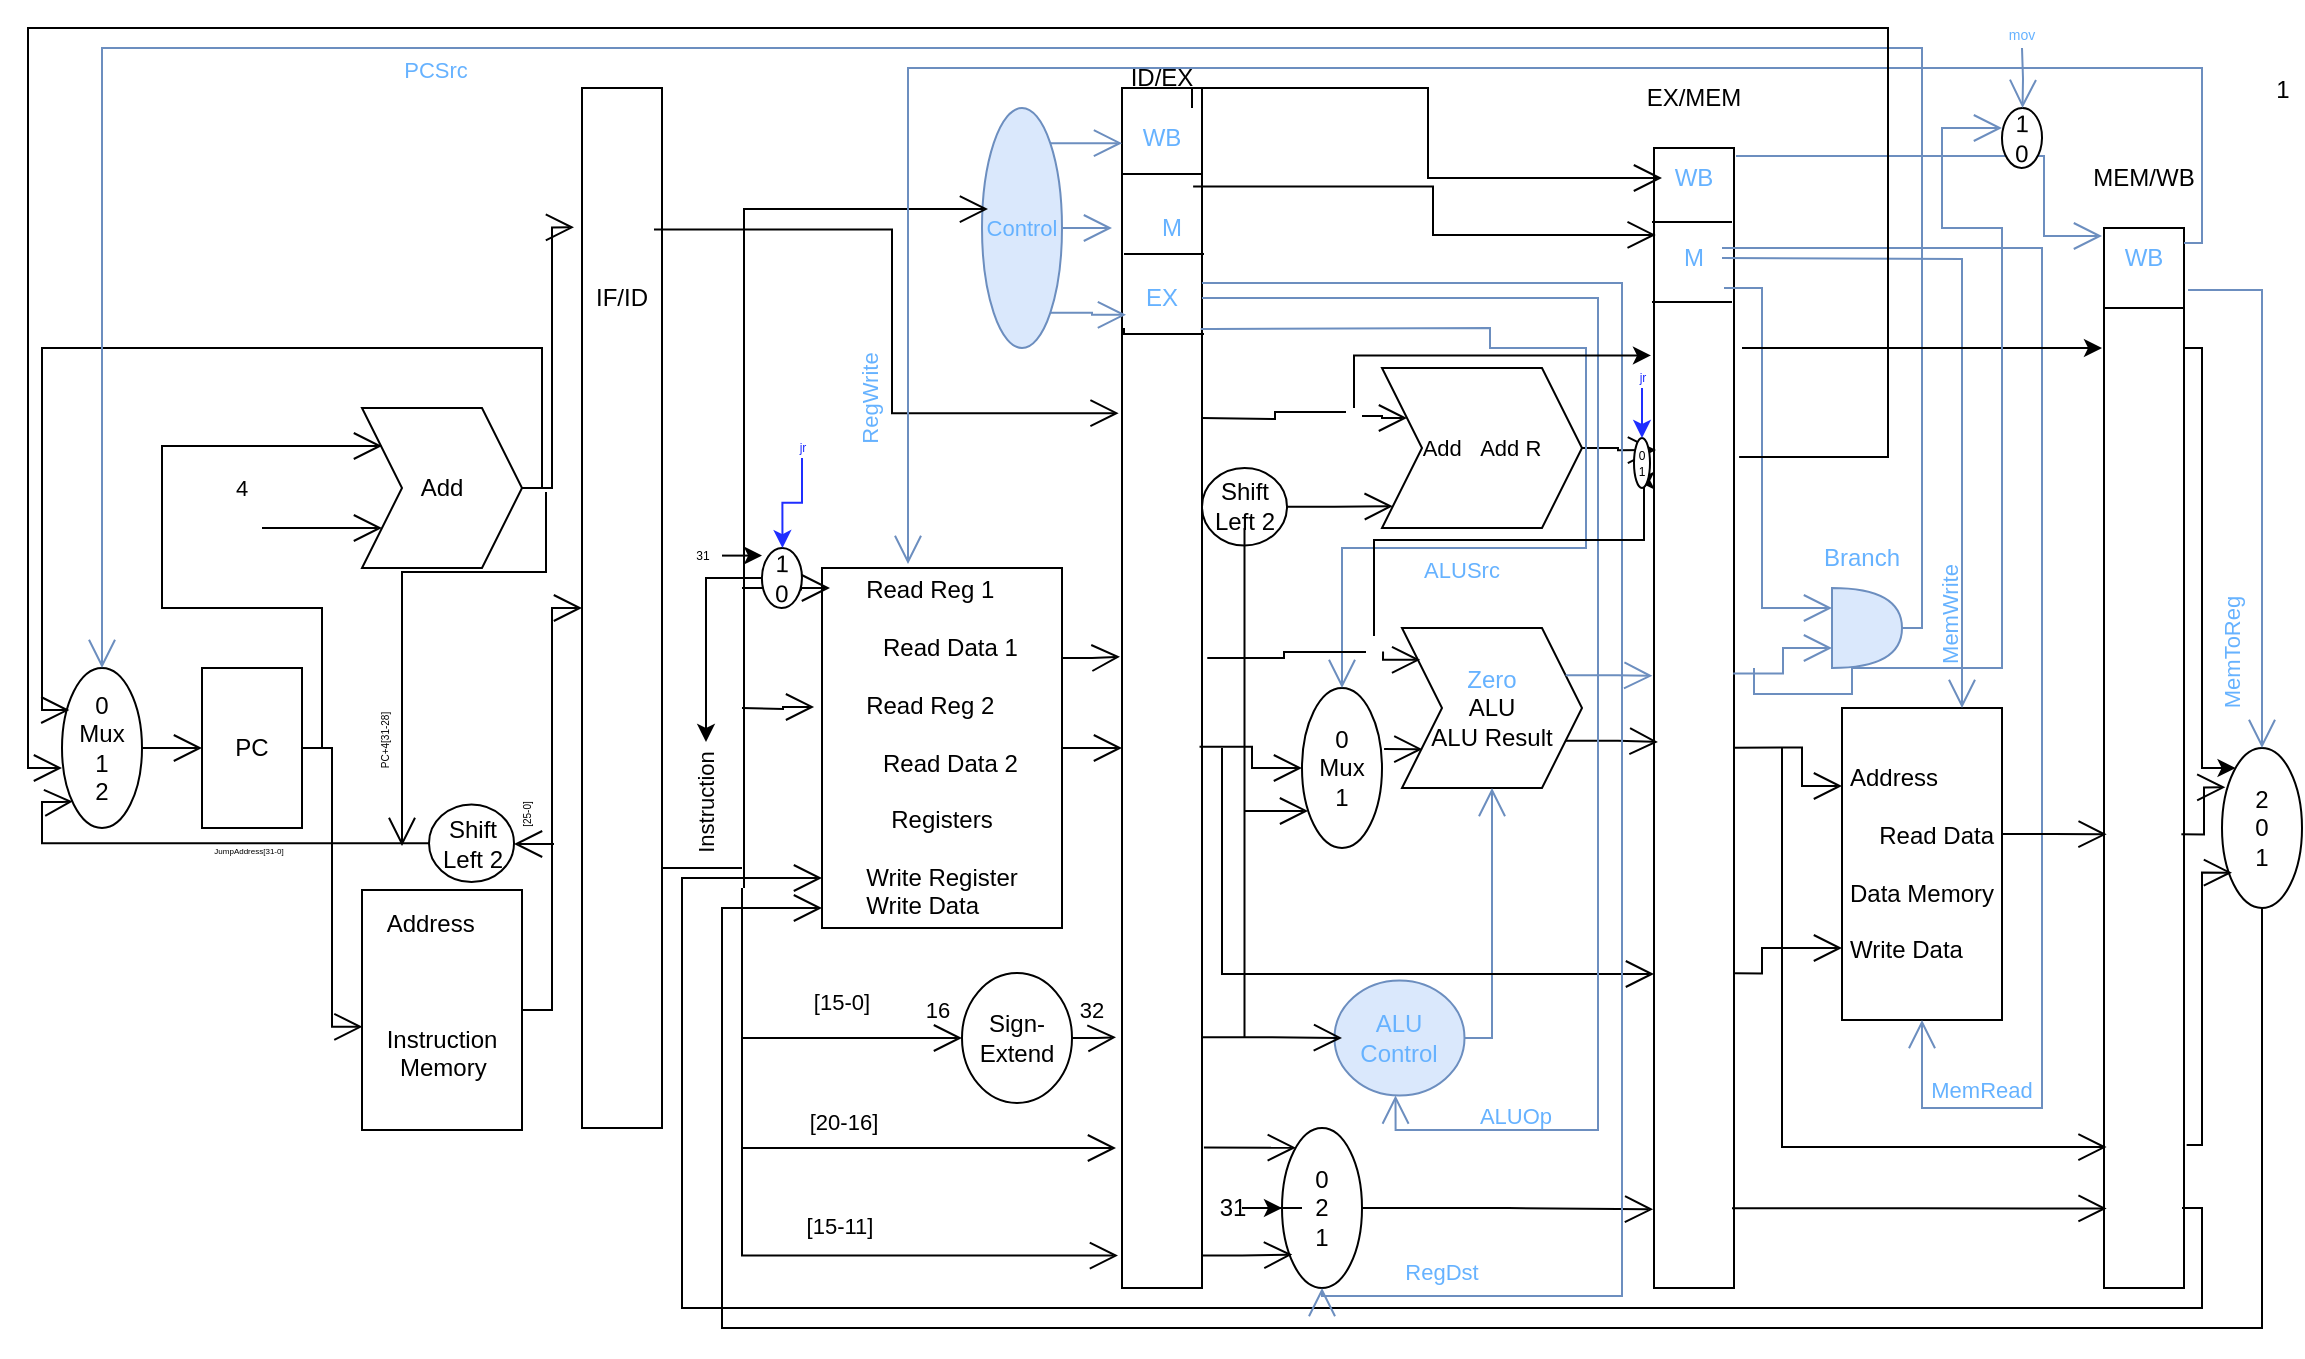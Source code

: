 <mxfile version="15.4.0" type="device"><diagram id="XAtSlS7cZ2ynF8iQsSJ3" name="Page-1"><mxGraphModel dx="341" dy="211" grid="1" gridSize="10" guides="1" tooltips="1" connect="1" arrows="1" fold="1" page="1" pageScale="1" pageWidth="1169" pageHeight="827" math="0" shadow="0"><root><mxCell id="0"/><mxCell id="1" parent="0"/><mxCell id="9OMyCrzkdS5SxaaaDgei-3" value="0&lt;br&gt;Mux&lt;br&gt;1&lt;br&gt;2" style="ellipse;whiteSpace=wrap;html=1;" parent="1" vertex="1"><mxGeometry x="30" y="360" width="40" height="80" as="geometry"/></mxCell><mxCell id="9OMyCrzkdS5SxaaaDgei-5" value="PC" style="rounded=0;whiteSpace=wrap;html=1;" parent="1" vertex="1"><mxGeometry x="100" y="360" width="50" height="80" as="geometry"/></mxCell><mxCell id="9OMyCrzkdS5SxaaaDgei-6" value="Add" style="shape=step;perimeter=stepPerimeter;whiteSpace=wrap;html=1;fixedSize=1;" parent="1" vertex="1"><mxGeometry x="180" y="230" width="80" height="80" as="geometry"/></mxCell><mxCell id="9OMyCrzkdS5SxaaaDgei-7" value="&lt;div style=&quot;text-align: left&quot;&gt;&lt;span&gt;Address&lt;/span&gt;&lt;/div&gt;&lt;div style=&quot;text-align: left&quot;&gt;&lt;span&gt;&lt;br&gt;&lt;/span&gt;&lt;/div&gt;&lt;div style=&quot;text-align: left&quot;&gt;&lt;span&gt;&lt;br&gt;&lt;/span&gt;&lt;/div&gt;&lt;div style=&quot;text-align: left&quot;&gt;&lt;span&gt;&lt;br&gt;&lt;/span&gt;&lt;/div&gt;&lt;div style=&quot;text-align: left&quot;&gt;&lt;span&gt;Instruction&lt;/span&gt;&lt;/div&gt;&lt;div style=&quot;text-align: left&quot;&gt;&lt;span&gt;&amp;nbsp; Memory&lt;/span&gt;&lt;/div&gt;&lt;br&gt;" style="rounded=0;whiteSpace=wrap;html=1;" parent="1" vertex="1"><mxGeometry x="180" y="471" width="80" height="120" as="geometry"/></mxCell><mxCell id="9OMyCrzkdS5SxaaaDgei-8" value="" style="rounded=0;whiteSpace=wrap;html=1;" parent="1" vertex="1"><mxGeometry x="290" y="70" width="40" height="520" as="geometry"/></mxCell><mxCell id="9OMyCrzkdS5SxaaaDgei-9" value="" style="rounded=0;whiteSpace=wrap;html=1;" parent="1" vertex="1"><mxGeometry x="560" y="70" width="40" height="600" as="geometry"/></mxCell><mxCell id="9OMyCrzkdS5SxaaaDgei-10" value="" style="rounded=0;whiteSpace=wrap;html=1;" parent="1" vertex="1"><mxGeometry x="826" y="100" width="40" height="570" as="geometry"/></mxCell><mxCell id="9OMyCrzkdS5SxaaaDgei-11" value="" style="rounded=0;whiteSpace=wrap;html=1;" parent="1" vertex="1"><mxGeometry x="1051" y="140" width="40" height="530" as="geometry"/></mxCell><mxCell id="9OMyCrzkdS5SxaaaDgei-12" value="2&lt;br&gt;0&lt;br&gt;1" style="ellipse;whiteSpace=wrap;html=1;" parent="1" vertex="1"><mxGeometry x="1110" y="400" width="40" height="80" as="geometry"/></mxCell><mxCell id="9OMyCrzkdS5SxaaaDgei-16" value="" style="endArrow=none;html=1;rounded=0;edgeStyle=orthogonalEdgeStyle;" parent="1" edge="1"><mxGeometry relative="1" as="geometry"><mxPoint x="560" y="113" as="sourcePoint"/><mxPoint x="600" y="113" as="targetPoint"/><Array as="points"><mxPoint x="560" y="113"/><mxPoint x="600" y="113"/></Array></mxGeometry></mxCell><mxCell id="9OMyCrzkdS5SxaaaDgei-17" value="" style="endArrow=none;html=1;rounded=0;edgeStyle=orthogonalEdgeStyle;" parent="1" edge="1"><mxGeometry relative="1" as="geometry"><mxPoint x="561" y="153" as="sourcePoint"/><mxPoint x="601" y="153" as="targetPoint"/><Array as="points"><mxPoint x="561" y="153"/><mxPoint x="601" y="153"/></Array></mxGeometry></mxCell><mxCell id="9OMyCrzkdS5SxaaaDgei-18" value="" style="endArrow=none;html=1;rounded=0;edgeStyle=orthogonalEdgeStyle;startArrow=none;" parent="1" source="9OMyCrzkdS5SxaaaDgei-49" edge="1"><mxGeometry relative="1" as="geometry"><mxPoint x="561" y="193" as="sourcePoint"/><mxPoint x="601" y="193" as="targetPoint"/><Array as="points"><mxPoint x="561" y="193"/><mxPoint x="601" y="193"/></Array></mxGeometry></mxCell><mxCell id="9OMyCrzkdS5SxaaaDgei-19" value="" style="endArrow=none;html=1;rounded=0;edgeStyle=orthogonalEdgeStyle;" parent="1" edge="1"><mxGeometry relative="1" as="geometry"><mxPoint x="825" y="137" as="sourcePoint"/><mxPoint x="865" y="137" as="targetPoint"/><Array as="points"><mxPoint x="825" y="137"/><mxPoint x="865" y="137"/></Array></mxGeometry></mxCell><mxCell id="9OMyCrzkdS5SxaaaDgei-20" value="" style="endArrow=none;html=1;rounded=0;edgeStyle=orthogonalEdgeStyle;" parent="1" edge="1"><mxGeometry relative="1" as="geometry"><mxPoint x="825" y="177.0" as="sourcePoint"/><mxPoint x="865" y="177.0" as="targetPoint"/><Array as="points"><mxPoint x="825" y="177"/><mxPoint x="865" y="177"/></Array></mxGeometry></mxCell><mxCell id="9OMyCrzkdS5SxaaaDgei-21" value="" style="endArrow=none;html=1;rounded=0;edgeStyle=orthogonalEdgeStyle;" parent="1" edge="1"><mxGeometry relative="1" as="geometry"><mxPoint x="1051" y="180" as="sourcePoint"/><mxPoint x="1091" y="180" as="targetPoint"/><Array as="points"><mxPoint x="1051" y="180"/><mxPoint x="1091" y="180"/></Array></mxGeometry></mxCell><mxCell id="9OMyCrzkdS5SxaaaDgei-23" value="&lt;font style=&quot;font-size: 11px&quot;&gt;Control&lt;/font&gt;" style="ellipse;whiteSpace=wrap;html=1;direction=south;fillColor=#dae8fc;strokeColor=#6c8ebf;fontColor=#66B2FF;" parent="1" vertex="1"><mxGeometry x="490" y="80" width="40" height="120" as="geometry"/></mxCell><mxCell id="9OMyCrzkdS5SxaaaDgei-24" value="Sign-&lt;br&gt;Extend" style="ellipse;whiteSpace=wrap;html=1;rotation=0;direction=south;" parent="1" vertex="1"><mxGeometry x="480" y="512.5" width="55" height="65" as="geometry"/></mxCell><mxCell id="9OMyCrzkdS5SxaaaDgei-25" value="&lt;div style=&quot;text-align: left&quot;&gt;&lt;span&gt;Read Reg 1&lt;/span&gt;&lt;/div&gt;&lt;br&gt;&lt;div style=&quot;text-align: right&quot;&gt;&lt;span&gt;Read Data 1&lt;/span&gt;&lt;/div&gt;&lt;br&gt;&lt;div style=&quot;text-align: left&quot;&gt;&lt;span&gt;Read Reg 2&lt;/span&gt;&lt;/div&gt;&lt;br&gt;&lt;div style=&quot;text-align: right&quot;&gt;&lt;span&gt;Read Data 2&lt;/span&gt;&lt;/div&gt;&lt;br&gt;Registers&lt;br&gt;&lt;br&gt;&lt;div style=&quot;text-align: left&quot;&gt;&lt;span&gt;Write Register&lt;/span&gt;&lt;/div&gt;&lt;div style=&quot;text-align: left&quot;&gt;&lt;span&gt;Write Data&lt;/span&gt;&lt;/div&gt;" style="rounded=0;whiteSpace=wrap;html=1;" parent="1" vertex="1"><mxGeometry x="410" y="310" width="120" height="180" as="geometry"/></mxCell><mxCell id="9OMyCrzkdS5SxaaaDgei-26" value="ALU&lt;br&gt;Control" style="ellipse;whiteSpace=wrap;html=1;rotation=0;fillColor=#dae8fc;strokeColor=#6c8ebf;fontColor=#66B2FF;" parent="1" vertex="1"><mxGeometry x="666.25" y="516.25" width="65" height="57.5" as="geometry"/></mxCell><mxCell id="9OMyCrzkdS5SxaaaDgei-28" value="0&lt;br&gt;2&lt;br&gt;1" style="ellipse;whiteSpace=wrap;html=1;" parent="1" vertex="1"><mxGeometry x="640" y="590" width="40" height="80" as="geometry"/></mxCell><mxCell id="9OMyCrzkdS5SxaaaDgei-30" value="0&lt;br&gt;Mux&lt;br&gt;1" style="ellipse;whiteSpace=wrap;html=1;" parent="1" vertex="1"><mxGeometry x="650" y="370" width="40" height="80" as="geometry"/></mxCell><mxCell id="9OMyCrzkdS5SxaaaDgei-31" value="&lt;font color=&quot;#66b2ff&quot;&gt;Zero&lt;/font&gt;&lt;br&gt;ALU&lt;br&gt;ALU Result" style="shape=step;perimeter=stepPerimeter;whiteSpace=wrap;html=1;fixedSize=1;" parent="1" vertex="1"><mxGeometry x="700" y="340" width="90" height="80" as="geometry"/></mxCell><mxCell id="9OMyCrzkdS5SxaaaDgei-32" value="Shift&lt;br&gt;Left 2" style="ellipse;whiteSpace=wrap;html=1;rotation=0;" parent="1" vertex="1"><mxGeometry x="600" y="260" width="42.5" height="38.75" as="geometry"/></mxCell><mxCell id="9OMyCrzkdS5SxaaaDgei-34" value="&lt;font style=&quot;font-size: 11px&quot;&gt;Add&amp;nbsp; &amp;nbsp;Add R&lt;/font&gt;" style="shape=step;perimeter=stepPerimeter;whiteSpace=wrap;html=1;fixedSize=1;" parent="1" vertex="1"><mxGeometry x="690" y="210" width="100" height="80" as="geometry"/></mxCell><mxCell id="9OMyCrzkdS5SxaaaDgei-36" value="&lt;div style=&quot;text-align: left&quot;&gt;&lt;span&gt;Address&lt;/span&gt;&lt;/div&gt;&lt;br&gt;&lt;div style=&quot;text-align: right&quot;&gt;&lt;span&gt;Read Data&lt;/span&gt;&lt;/div&gt;&lt;br&gt;Data Memory&lt;br&gt;&lt;br&gt;&lt;div style=&quot;text-align: left&quot;&gt;&lt;span&gt;Write Data&lt;/span&gt;&lt;/div&gt;" style="rounded=0;whiteSpace=wrap;html=1;" parent="1" vertex="1"><mxGeometry x="920" y="380" width="80" height="156" as="geometry"/></mxCell><mxCell id="9OMyCrzkdS5SxaaaDgei-37" value="" style="shape=or;whiteSpace=wrap;html=1;fillColor=#dae8fc;strokeColor=#6c8ebf;" parent="1" vertex="1"><mxGeometry x="915" y="320" width="35" height="40" as="geometry"/></mxCell><mxCell id="9OMyCrzkdS5SxaaaDgei-38" value="IF/ID&lt;span style=&quot;color: rgba(0 , 0 , 0 , 0) ; font-family: monospace ; font-size: 0px&quot;&gt;%3CmxGraphModel%3E%3Croot%3E%3CmxCell%20id%3D%220%22%2F%3E%3CmxCell%20id%3D%221%22%20parent%3D%220%22%2F%3E%3CmxCell%20id%3D%222%22%20value%3D%22%22%20style%3D%22shape%3Dstep%3Bperimeter%3DstepPerimeter%3BwhiteSpace%3Dwrap%3Bhtml%3D1%3BfixedSize%3D1%3B%22%20vertex%3D%221%22%20parent%3D%221%22%3E%3CmxGeometry%20x%3D%22700%22%20y%3D%22374%22%20width%3D%2280%22%20height%3D%2280%22%20as%3D%22geometry%22%2F%3E%3C%2FmxCell%3E%3C%2Froot%3E%3C%2FmxGraphModel%3E&lt;/span&gt;" style="text;html=1;strokeColor=none;fillColor=none;align=center;verticalAlign=middle;whiteSpace=wrap;rounded=0;" parent="1" vertex="1"><mxGeometry x="280" y="160" width="60" height="30" as="geometry"/></mxCell><mxCell id="9OMyCrzkdS5SxaaaDgei-39" value="ID/EX&lt;span style=&quot;color: rgba(0 , 0 , 0 , 0) ; font-family: monospace ; font-size: 0px&quot;&gt;%3CmxGraphModel%3E%3Croot%3E%3CmxCell%20id%3D%220%22%2F%3E%3CmxCell%20id%3D%221%22%20parent%3D%220%22%2F%3E%3CmxCell%20id%3D%222%22%20value%3D%22IF%2FID%26lt%3Bspan%20style%3D%26quot%3Bcolor%3A%20rgba(0%20%2C%200%20%2C%200%20%2C%200)%20%3B%20font-family%3A%20monospace%20%3B%20font-size%3A%200px%26quot%3B%26gt%3B%253CmxGraphModel%253E%253Croot%253E%253CmxCell%2520id%253D%25220%2522%252F%253E%253CmxCell%2520id%253D%25221%2522%2520parent%253D%25220%2522%252F%253E%253CmxCell%2520id%253D%25222%2522%2520value%253D%2522%2522%2520style%253D%2522shape%253Dstep%253Bperimeter%253DstepPerimeter%253BwhiteSpace%253Dwrap%253Bhtml%253D1%253BfixedSize%253D1%253B%2522%2520vertex%253D%25221%2522%2520parent%253D%25221%2522%253E%253CmxGeometry%2520x%253D%2522700%2522%2520y%253D%2522374%2522%2520width%253D%252280%2522%2520height%253D%252280%2522%2520as%253D%2522geometry%2522%252F%253E%253C%252FmxCell%253E%253C%252Froot%253E%253C%252FmxGraphModel%253E%26lt%3B%2Fspan%26gt%3B%22%20style%3D%22text%3Bhtml%3D1%3BstrokeColor%3Dnone%3BfillColor%3Dnone%3Balign%3Dcenter%3BverticalAlign%3Dmiddle%3BwhiteSpace%3Dwrap%3Brounded%3D0%3B%22%20vertex%3D%221%22%20parent%3D%221%22%3E%3CmxGeometry%20x%3D%22280%22%20y%3D%22160%22%20width%3D%2260%22%20height%3D%2230%22%20as%3D%22geometry%22%2F%3E%3C%2FmxCell%3E%3C%2Froot%3E%3C%2FmxGraphModel%3E&lt;/span&gt;" style="text;html=1;strokeColor=none;fillColor=none;align=center;verticalAlign=middle;whiteSpace=wrap;rounded=0;" parent="1" vertex="1"><mxGeometry x="550" y="50" width="60" height="30" as="geometry"/></mxCell><mxCell id="9OMyCrzkdS5SxaaaDgei-40" value="EX/MEM" style="text;html=1;strokeColor=none;fillColor=none;align=center;verticalAlign=middle;whiteSpace=wrap;rounded=0;" parent="1" vertex="1"><mxGeometry x="816" y="60" width="60" height="30" as="geometry"/></mxCell><mxCell id="9OMyCrzkdS5SxaaaDgei-41" value="MEM/WB" style="text;html=1;strokeColor=none;fillColor=none;align=center;verticalAlign=middle;whiteSpace=wrap;rounded=0;" parent="1" vertex="1"><mxGeometry x="1041" y="100" width="60" height="30" as="geometry"/></mxCell><mxCell id="9OMyCrzkdS5SxaaaDgei-42" value="Branch" style="text;html=1;strokeColor=none;fillColor=none;align=center;verticalAlign=middle;whiteSpace=wrap;rounded=0;fontColor=#66B2FF;" parent="1" vertex="1"><mxGeometry x="900" y="290" width="60" height="30" as="geometry"/></mxCell><mxCell id="9OMyCrzkdS5SxaaaDgei-43" value="WB" style="text;html=1;strokeColor=none;fillColor=none;align=center;verticalAlign=middle;whiteSpace=wrap;rounded=0;fontColor=#66B2FF;" parent="1" vertex="1"><mxGeometry x="550" y="80" width="60" height="30" as="geometry"/></mxCell><mxCell id="9OMyCrzkdS5SxaaaDgei-44" value="WB" style="text;html=1;strokeColor=none;fillColor=none;align=center;verticalAlign=middle;whiteSpace=wrap;rounded=0;fontColor=#66B2FF;" parent="1" vertex="1"><mxGeometry x="816" y="100" width="60" height="30" as="geometry"/></mxCell><mxCell id="9OMyCrzkdS5SxaaaDgei-45" value="WB" style="text;html=1;strokeColor=none;fillColor=none;align=center;verticalAlign=middle;whiteSpace=wrap;rounded=0;fontColor=#66B2FF;" parent="1" vertex="1"><mxGeometry x="1041" y="140" width="60" height="30" as="geometry"/></mxCell><mxCell id="9OMyCrzkdS5SxaaaDgei-46" value="M" style="text;html=1;strokeColor=none;fillColor=none;align=center;verticalAlign=middle;whiteSpace=wrap;rounded=0;fontColor=#66B2FF;" parent="1" vertex="1"><mxGeometry x="555" y="125" width="60" height="30" as="geometry"/></mxCell><mxCell id="9OMyCrzkdS5SxaaaDgei-47" value="M" style="text;html=1;strokeColor=none;fillColor=none;align=center;verticalAlign=middle;whiteSpace=wrap;rounded=0;fontColor=#66B2FF;" parent="1" vertex="1"><mxGeometry x="816" y="140" width="60" height="30" as="geometry"/></mxCell><mxCell id="9OMyCrzkdS5SxaaaDgei-49" value="EX" style="text;html=1;strokeColor=none;fillColor=none;align=center;verticalAlign=middle;whiteSpace=wrap;rounded=0;fontColor=#66B2FF;" parent="1" vertex="1"><mxGeometry x="550" y="160" width="60" height="30" as="geometry"/></mxCell><mxCell id="9OMyCrzkdS5SxaaaDgei-54" value="" style="endArrow=open;endFill=1;endSize=12;html=1;rounded=0;fontSize=11;edgeStyle=orthogonalEdgeStyle;" parent="1" edge="1"><mxGeometry width="160" relative="1" as="geometry"><mxPoint x="130" y="290" as="sourcePoint"/><mxPoint x="190" y="290" as="targetPoint"/></mxGeometry></mxCell><mxCell id="9OMyCrzkdS5SxaaaDgei-55" value="" style="endArrow=open;endFill=1;endSize=12;html=1;rounded=0;fontSize=11;edgeStyle=orthogonalEdgeStyle;entryX=0;entryY=0.5;entryDx=0;entryDy=0;exitX=1;exitY=0.5;exitDx=0;exitDy=0;" parent="1" source="9OMyCrzkdS5SxaaaDgei-3" target="9OMyCrzkdS5SxaaaDgei-5" edge="1"><mxGeometry width="160" relative="1" as="geometry"><mxPoint x="140" y="337" as="sourcePoint"/><mxPoint x="200" y="337" as="targetPoint"/></mxGeometry></mxCell><mxCell id="9OMyCrzkdS5SxaaaDgei-56" value="" style="endArrow=open;endFill=1;endSize=12;html=1;rounded=0;fontSize=11;edgeStyle=orthogonalEdgeStyle;exitX=1;exitY=0.5;exitDx=0;exitDy=0;entryX=0.003;entryY=0.57;entryDx=0;entryDy=0;entryPerimeter=0;" parent="1" source="9OMyCrzkdS5SxaaaDgei-5" edge="1" target="9OMyCrzkdS5SxaaaDgei-7"><mxGeometry width="160" relative="1" as="geometry"><mxPoint x="150" y="310" as="sourcePoint"/><mxPoint x="180" y="410" as="targetPoint"/><Array as="points"><mxPoint x="165" y="400"/><mxPoint x="165" y="539"/></Array></mxGeometry></mxCell><mxCell id="9OMyCrzkdS5SxaaaDgei-57" value="" style="endArrow=open;endFill=1;endSize=12;html=1;rounded=0;fontSize=11;edgeStyle=orthogonalEdgeStyle;exitX=1;exitY=0.5;exitDx=0;exitDy=0;entryX=-0.1;entryY=0.134;entryDx=0;entryDy=0;entryPerimeter=0;" parent="1" source="9OMyCrzkdS5SxaaaDgei-6" target="9OMyCrzkdS5SxaaaDgei-8" edge="1"><mxGeometry width="160" relative="1" as="geometry"><mxPoint x="160" y="320" as="sourcePoint"/><mxPoint x="220" y="320" as="targetPoint"/></mxGeometry></mxCell><mxCell id="9OMyCrzkdS5SxaaaDgei-58" value="" style="endArrow=open;endFill=1;endSize=12;html=1;rounded=0;fontSize=11;edgeStyle=orthogonalEdgeStyle;exitX=1;exitY=0.5;exitDx=0;exitDy=0;entryX=0;entryY=0.5;entryDx=0;entryDy=0;" parent="1" source="9OMyCrzkdS5SxaaaDgei-7" target="9OMyCrzkdS5SxaaaDgei-8" edge="1"><mxGeometry width="160" relative="1" as="geometry"><mxPoint x="170" y="330" as="sourcePoint"/><mxPoint x="230" y="330" as="targetPoint"/></mxGeometry></mxCell><mxCell id="9OMyCrzkdS5SxaaaDgei-59" value="" style="endArrow=open;endFill=1;endSize=12;html=1;rounded=0;fontSize=11;edgeStyle=orthogonalEdgeStyle;exitX=0.9;exitY=0.136;exitDx=0;exitDy=0;exitPerimeter=0;entryX=-0.042;entryY=0.271;entryDx=0;entryDy=0;entryPerimeter=0;" parent="1" source="9OMyCrzkdS5SxaaaDgei-8" target="9OMyCrzkdS5SxaaaDgei-9" edge="1"><mxGeometry width="160" relative="1" as="geometry"><mxPoint x="180" y="340" as="sourcePoint"/><mxPoint x="240" y="340" as="targetPoint"/></mxGeometry></mxCell><mxCell id="9OMyCrzkdS5SxaaaDgei-60" value="" style="line;strokeWidth=1;fillColor=none;align=left;verticalAlign=middle;spacingTop=-1;spacingLeft=3;spacingRight=3;rotatable=0;labelPosition=right;points=[];portConstraint=eastwest;fontSize=11;" parent="1" vertex="1"><mxGeometry x="330" y="456" width="40" height="8" as="geometry"/></mxCell><mxCell id="9OMyCrzkdS5SxaaaDgei-61" value="" style="endArrow=open;endFill=1;endSize=12;html=1;rounded=0;fontSize=11;edgeStyle=orthogonalEdgeStyle;entryX=0.421;entryY=0.925;entryDx=0;entryDy=0;entryPerimeter=0;" parent="1" target="9OMyCrzkdS5SxaaaDgei-23" edge="1"><mxGeometry width="160" relative="1" as="geometry"><mxPoint x="371" y="470" as="sourcePoint"/><mxPoint x="371" y="130" as="targetPoint"/><Array as="points"><mxPoint x="371" y="130"/></Array></mxGeometry></mxCell><mxCell id="9OMyCrzkdS5SxaaaDgei-62" value="" style="endArrow=open;endFill=1;endSize=12;html=1;rounded=0;fontSize=11;edgeStyle=orthogonalEdgeStyle;entryX=0.5;entryY=1;entryDx=0;entryDy=0;" parent="1" target="9OMyCrzkdS5SxaaaDgei-24" edge="1"><mxGeometry width="160" relative="1" as="geometry"><mxPoint x="370" y="470" as="sourcePoint"/><mxPoint x="370" y="550" as="targetPoint"/><Array as="points"><mxPoint x="370" y="545"/></Array></mxGeometry></mxCell><mxCell id="9OMyCrzkdS5SxaaaDgei-63" value="" style="endArrow=open;endFill=1;endSize=12;html=1;rounded=0;fontSize=11;edgeStyle=orthogonalEdgeStyle;entryX=-0.05;entryY=0.973;entryDx=0;entryDy=0;entryPerimeter=0;" parent="1" target="9OMyCrzkdS5SxaaaDgei-9" edge="1"><mxGeometry width="160" relative="1" as="geometry"><mxPoint x="370" y="540" as="sourcePoint"/><mxPoint x="370" y="652.0" as="targetPoint"/><Array as="points"><mxPoint x="370" y="654"/></Array></mxGeometry></mxCell><mxCell id="9OMyCrzkdS5SxaaaDgei-64" value="" style="endArrow=open;endFill=1;endSize=12;html=1;rounded=0;fontSize=11;edgeStyle=orthogonalEdgeStyle;" parent="1" edge="1"><mxGeometry width="160" relative="1" as="geometry"><mxPoint x="370" y="600" as="sourcePoint"/><mxPoint x="557" y="600" as="targetPoint"/><Array as="points"><mxPoint x="557" y="600"/></Array></mxGeometry></mxCell><mxCell id="9OMyCrzkdS5SxaaaDgei-65" value="" style="endArrow=open;endFill=1;endSize=12;html=1;rounded=0;fontSize=11;edgeStyle=orthogonalEdgeStyle;exitX=0.5;exitY=0;exitDx=0;exitDy=0;entryX=-0.075;entryY=0.791;entryDx=0;entryDy=0;entryPerimeter=0;" parent="1" source="9OMyCrzkdS5SxaaaDgei-24" target="9OMyCrzkdS5SxaaaDgei-9" edge="1"><mxGeometry width="160" relative="1" as="geometry"><mxPoint x="230" y="390" as="sourcePoint"/><mxPoint x="290" y="390" as="targetPoint"/></mxGeometry></mxCell><mxCell id="9OMyCrzkdS5SxaaaDgei-66" value="" style="endArrow=open;endFill=1;endSize=12;html=1;rounded=0;fontSize=11;edgeStyle=orthogonalEdgeStyle;exitX=1;exitY=0.25;exitDx=0;exitDy=0;entryX=-0.025;entryY=0.474;entryDx=0;entryDy=0;entryPerimeter=0;" parent="1" source="9OMyCrzkdS5SxaaaDgei-25" target="9OMyCrzkdS5SxaaaDgei-9" edge="1"><mxGeometry width="160" relative="1" as="geometry"><mxPoint x="240" y="400" as="sourcePoint"/><mxPoint x="300" y="400" as="targetPoint"/></mxGeometry></mxCell><mxCell id="9OMyCrzkdS5SxaaaDgei-67" value="" style="endArrow=open;endFill=1;endSize=12;html=1;rounded=0;fontSize=11;edgeStyle=orthogonalEdgeStyle;exitX=1;exitY=0.5;exitDx=0;exitDy=0;" parent="1" source="9OMyCrzkdS5SxaaaDgei-25" edge="1"><mxGeometry width="160" relative="1" as="geometry"><mxPoint x="250" y="410" as="sourcePoint"/><mxPoint x="560" y="400" as="targetPoint"/></mxGeometry></mxCell><mxCell id="9OMyCrzkdS5SxaaaDgei-68" value="" style="endArrow=open;endFill=1;endSize=12;html=1;rounded=0;fontSize=11;edgeStyle=orthogonalEdgeStyle;startArrow=none;exitX=0.983;exitY=0.701;exitDx=0;exitDy=0;exitPerimeter=0;" parent="1" source="5ZzRpVrunSojSsG0rtKa-4" edge="1"><mxGeometry width="160" relative="1" as="geometry"><mxPoint x="370" y="320" as="sourcePoint"/><mxPoint x="414" y="320" as="targetPoint"/><Array as="points"><mxPoint x="400" y="320"/></Array></mxGeometry></mxCell><mxCell id="9OMyCrzkdS5SxaaaDgei-69" value="" style="endArrow=open;endFill=1;endSize=12;html=1;rounded=0;fontSize=11;edgeStyle=orthogonalEdgeStyle;entryX=-0.033;entryY=0.386;entryDx=0;entryDy=0;entryPerimeter=0;" parent="1" target="9OMyCrzkdS5SxaaaDgei-25" edge="1"><mxGeometry width="160" relative="1" as="geometry"><mxPoint x="370" y="380" as="sourcePoint"/><mxPoint x="330" y="430" as="targetPoint"/></mxGeometry></mxCell><mxCell id="9OMyCrzkdS5SxaaaDgei-70" value="" style="endArrow=open;endFill=1;endSize=12;html=1;rounded=0;fontSize=11;edgeStyle=orthogonalEdgeStyle;exitX=0;exitY=0;exitDx=0;exitDy=0;entryX=0.167;entryY=0.587;entryDx=0;entryDy=0;entryPerimeter=0;fillColor=#dae8fc;strokeColor=#6c8ebf;" parent="1" source="9OMyCrzkdS5SxaaaDgei-23" target="9OMyCrzkdS5SxaaaDgei-43" edge="1"><mxGeometry width="160" relative="1" as="geometry"><mxPoint x="280" y="440" as="sourcePoint"/><mxPoint x="340" y="440" as="targetPoint"/></mxGeometry></mxCell><mxCell id="9OMyCrzkdS5SxaaaDgei-71" value="" style="endArrow=open;endFill=1;endSize=12;html=1;rounded=0;fontSize=11;edgeStyle=orthogonalEdgeStyle;exitX=0.5;exitY=0;exitDx=0;exitDy=0;entryX=0;entryY=0.5;entryDx=0;entryDy=0;fillColor=#dae8fc;strokeColor=#6c8ebf;" parent="1" source="9OMyCrzkdS5SxaaaDgei-23" target="9OMyCrzkdS5SxaaaDgei-46" edge="1"><mxGeometry width="160" relative="1" as="geometry"><mxPoint x="290" y="450" as="sourcePoint"/><mxPoint x="350" y="450" as="targetPoint"/></mxGeometry></mxCell><mxCell id="9OMyCrzkdS5SxaaaDgei-72" value="" style="endArrow=open;endFill=1;endSize=12;html=1;rounded=0;fontSize=11;edgeStyle=orthogonalEdgeStyle;exitX=1;exitY=0;exitDx=0;exitDy=0;entryX=0.05;entryY=0.189;entryDx=0;entryDy=0;entryPerimeter=0;fillColor=#dae8fc;strokeColor=#6c8ebf;" parent="1" source="9OMyCrzkdS5SxaaaDgei-23" target="9OMyCrzkdS5SxaaaDgei-9" edge="1"><mxGeometry width="160" relative="1" as="geometry"><mxPoint x="300" y="460" as="sourcePoint"/><mxPoint x="360" y="460" as="targetPoint"/></mxGeometry></mxCell><mxCell id="9OMyCrzkdS5SxaaaDgei-73" value="" style="endArrow=open;endFill=1;endSize=12;html=1;rounded=0;fontSize=11;edgeStyle=orthogonalEdgeStyle;" parent="1" edge="1"><mxGeometry width="160" relative="1" as="geometry"><mxPoint x="160" y="400" as="sourcePoint"/><mxPoint x="190" y="249" as="targetPoint"/><Array as="points"><mxPoint x="80" y="330"/><mxPoint x="80" y="249"/></Array></mxGeometry></mxCell><mxCell id="9OMyCrzkdS5SxaaaDgei-74" value="" style="endArrow=open;endFill=1;endSize=12;html=1;rounded=0;fontSize=11;edgeStyle=orthogonalEdgeStyle;entryX=0.092;entryY=0.263;entryDx=0;entryDy=0;entryPerimeter=0;" parent="1" target="9OMyCrzkdS5SxaaaDgei-3" edge="1"><mxGeometry width="160" relative="1" as="geometry"><mxPoint x="270" y="270" as="sourcePoint"/><mxPoint x="20" y="380" as="targetPoint"/><Array as="points"><mxPoint x="270" y="200"/><mxPoint x="20" y="200"/><mxPoint x="20" y="381"/></Array></mxGeometry></mxCell><mxCell id="9OMyCrzkdS5SxaaaDgei-75" value="" style="endArrow=open;endFill=1;endSize=12;html=1;rounded=0;fontSize=11;edgeStyle=orthogonalEdgeStyle;entryX=0;entryY=0.25;entryDx=0;entryDy=0;startArrow=none;" parent="1" source="2sJnDuiv8ng99dmCSKsZ-3" target="9OMyCrzkdS5SxaaaDgei-34" edge="1"><mxGeometry width="160" relative="1" as="geometry"><mxPoint x="600" y="235" as="sourcePoint"/><mxPoint x="390" y="490" as="targetPoint"/></mxGeometry></mxCell><mxCell id="9OMyCrzkdS5SxaaaDgei-77" value="" style="endArrow=open;endFill=1;endSize=12;html=1;rounded=0;fontSize=11;edgeStyle=orthogonalEdgeStyle;exitX=1;exitY=0.5;exitDx=0;exitDy=0;entryX=0.054;entryY=0.864;entryDx=0;entryDy=0;entryPerimeter=0;" parent="1" source="9OMyCrzkdS5SxaaaDgei-32" target="9OMyCrzkdS5SxaaaDgei-34" edge="1"><mxGeometry width="160" relative="1" as="geometry"><mxPoint x="610" y="245" as="sourcePoint"/><mxPoint x="700" y="277" as="targetPoint"/></mxGeometry></mxCell><mxCell id="9OMyCrzkdS5SxaaaDgei-78" value="" style="endArrow=open;endFill=1;endSize=12;html=1;rounded=0;fontSize=11;edgeStyle=orthogonalEdgeStyle;entryX=0.101;entryY=0.199;entryDx=0;entryDy=0;exitX=1.066;exitY=0.475;exitDx=0;exitDy=0;exitPerimeter=0;entryPerimeter=0;startArrow=none;" parent="1" source="5ZzRpVrunSojSsG0rtKa-17" target="9OMyCrzkdS5SxaaaDgei-31" edge="1"><mxGeometry width="160" relative="1" as="geometry"><mxPoint x="620" y="255" as="sourcePoint"/><mxPoint x="722.5" y="255" as="targetPoint"/><Array as="points"><mxPoint x="691" y="356"/></Array></mxGeometry></mxCell><mxCell id="9OMyCrzkdS5SxaaaDgei-79" value="" style="endArrow=open;endFill=1;endSize=12;html=1;rounded=0;fontSize=11;edgeStyle=orthogonalEdgeStyle;exitX=0.969;exitY=0.549;exitDx=0;exitDy=0;exitPerimeter=0;entryX=0;entryY=0.5;entryDx=0;entryDy=0;" parent="1" source="9OMyCrzkdS5SxaaaDgei-9" target="9OMyCrzkdS5SxaaaDgei-30" edge="1"><mxGeometry width="160" relative="1" as="geometry"><mxPoint x="630" y="265" as="sourcePoint"/><mxPoint x="640" y="410" as="targetPoint"/></mxGeometry></mxCell><mxCell id="9OMyCrzkdS5SxaaaDgei-80" value="" style="endArrow=open;endFill=1;endSize=12;html=1;rounded=0;fontSize=11;edgeStyle=orthogonalEdgeStyle;entryX=0.113;entryY=0.764;entryDx=0;entryDy=0;exitX=1.026;exitY=0.382;exitDx=0;exitDy=0;exitPerimeter=0;entryPerimeter=0;" parent="1" source="9OMyCrzkdS5SxaaaDgei-30" target="9OMyCrzkdS5SxaaaDgei-31" edge="1"><mxGeometry width="160" relative="1" as="geometry"><mxPoint x="640" y="275" as="sourcePoint"/><mxPoint x="742.5" y="275" as="targetPoint"/></mxGeometry></mxCell><mxCell id="9OMyCrzkdS5SxaaaDgei-81" value="" style="endArrow=open;endFill=1;endSize=12;html=1;rounded=0;fontSize=11;edgeStyle=orthogonalEdgeStyle;exitX=0.997;exitY=0.791;exitDx=0;exitDy=0;exitPerimeter=0;" parent="1" source="9OMyCrzkdS5SxaaaDgei-9" edge="1"><mxGeometry width="160" relative="1" as="geometry"><mxPoint x="650" y="285" as="sourcePoint"/><mxPoint x="670" y="545" as="targetPoint"/></mxGeometry></mxCell><mxCell id="9OMyCrzkdS5SxaaaDgei-82" value="" style="endArrow=open;endFill=1;endSize=12;html=1;rounded=0;fontSize=11;edgeStyle=orthogonalEdgeStyle;exitX=1.024;exitY=0.883;exitDx=0;exitDy=0;exitPerimeter=0;entryX=0.173;entryY=0.123;entryDx=0;entryDy=0;entryPerimeter=0;" parent="1" source="9OMyCrzkdS5SxaaaDgei-9" target="9OMyCrzkdS5SxaaaDgei-28" edge="1"><mxGeometry width="160" relative="1" as="geometry"><mxPoint x="660" y="295" as="sourcePoint"/><mxPoint x="650" y="602" as="targetPoint"/></mxGeometry></mxCell><mxCell id="9OMyCrzkdS5SxaaaDgei-83" value="" style="endArrow=open;endFill=1;endSize=12;html=1;rounded=0;fontSize=11;edgeStyle=orthogonalEdgeStyle;entryX=0.128;entryY=0.791;entryDx=0;entryDy=0;exitX=0.997;exitY=0.973;exitDx=0;exitDy=0;exitPerimeter=0;entryPerimeter=0;" parent="1" source="9OMyCrzkdS5SxaaaDgei-9" target="9OMyCrzkdS5SxaaaDgei-28" edge="1"><mxGeometry width="160" relative="1" as="geometry"><mxPoint x="670" y="305" as="sourcePoint"/><mxPoint x="772.5" y="305" as="targetPoint"/></mxGeometry></mxCell><mxCell id="9OMyCrzkdS5SxaaaDgei-84" value="" style="line;strokeWidth=1;fillColor=none;align=left;verticalAlign=middle;spacingTop=-1;spacingLeft=3;spacingRight=3;rotatable=0;labelPosition=right;points=[];portConstraint=eastwest;fontSize=11;flipV=1;flipH=1;direction=south;" parent="1" vertex="1"><mxGeometry x="617.25" y="290" width="8" height="255" as="geometry"/></mxCell><mxCell id="9OMyCrzkdS5SxaaaDgei-85" value="" style="endArrow=open;endFill=1;endSize=12;html=1;rounded=0;fontSize=11;edgeStyle=orthogonalEdgeStyle;exitX=0.445;exitY=0.525;exitDx=0;exitDy=0;exitPerimeter=0;entryX=0.076;entryY=0.768;entryDx=0;entryDy=0;entryPerimeter=0;" parent="1" source="9OMyCrzkdS5SxaaaDgei-84" target="9OMyCrzkdS5SxaaaDgei-30" edge="1"><mxGeometry width="160" relative="1" as="geometry"><mxPoint x="680" y="315" as="sourcePoint"/><mxPoint x="630" y="432" as="targetPoint"/></mxGeometry></mxCell><mxCell id="9OMyCrzkdS5SxaaaDgei-86" value="" style="endArrow=open;endFill=1;endSize=12;html=1;rounded=0;fontSize=11;edgeStyle=orthogonalEdgeStyle;entryX=-0.011;entryY=0.931;entryDx=0;entryDy=0;exitX=1;exitY=0.5;exitDx=0;exitDy=0;entryPerimeter=0;" parent="1" source="9OMyCrzkdS5SxaaaDgei-28" target="9OMyCrzkdS5SxaaaDgei-10" edge="1"><mxGeometry width="160" relative="1" as="geometry"><mxPoint x="690" y="325" as="sourcePoint"/><mxPoint x="792.5" y="325" as="targetPoint"/></mxGeometry></mxCell><mxCell id="9OMyCrzkdS5SxaaaDgei-87" value="" style="endArrow=open;endFill=1;endSize=12;html=1;rounded=0;fontSize=11;edgeStyle=orthogonalEdgeStyle;exitX=1;exitY=0.5;exitDx=0;exitDy=0;fillColor=#dae8fc;strokeColor=#6c8ebf;" parent="1" source="9OMyCrzkdS5SxaaaDgei-26" target="9OMyCrzkdS5SxaaaDgei-31" edge="1"><mxGeometry width="160" relative="1" as="geometry"><mxPoint x="700" y="335" as="sourcePoint"/><mxPoint x="802.5" y="335" as="targetPoint"/></mxGeometry></mxCell><mxCell id="9OMyCrzkdS5SxaaaDgei-88" value="" style="endArrow=open;endFill=1;endSize=12;html=1;rounded=0;fontSize=11;edgeStyle=orthogonalEdgeStyle;" parent="1" target="9OMyCrzkdS5SxaaaDgei-10" edge="1"><mxGeometry width="160" relative="1" as="geometry"><mxPoint x="610" y="400" as="sourcePoint"/><mxPoint x="812.5" y="345" as="targetPoint"/><Array as="points"><mxPoint x="610" y="513"/></Array></mxGeometry></mxCell><mxCell id="9OMyCrzkdS5SxaaaDgei-89" value="" style="endArrow=open;endFill=1;endSize=12;html=1;rounded=0;fontSize=11;edgeStyle=orthogonalEdgeStyle;exitX=1.013;exitY=0.724;exitDx=0;exitDy=0;exitPerimeter=0;" parent="1" source="9OMyCrzkdS5SxaaaDgei-10" edge="1"><mxGeometry width="160" relative="1" as="geometry"><mxPoint x="720" y="355" as="sourcePoint"/><mxPoint x="920" y="500" as="targetPoint"/><Array as="points"><mxPoint x="880" y="513"/><mxPoint x="880" y="500"/></Array></mxGeometry></mxCell><mxCell id="9OMyCrzkdS5SxaaaDgei-90" value="" style="endArrow=open;endFill=1;endSize=12;html=1;rounded=0;fontSize=11;edgeStyle=orthogonalEdgeStyle;entryX=0.049;entryY=0.521;entryDx=0;entryDy=0;exitX=1;exitY=0.75;exitDx=0;exitDy=0;entryPerimeter=0;" parent="1" source="9OMyCrzkdS5SxaaaDgei-31" target="9OMyCrzkdS5SxaaaDgei-10" edge="1"><mxGeometry width="160" relative="1" as="geometry"><mxPoint x="730" y="365" as="sourcePoint"/><mxPoint x="832.5" y="365" as="targetPoint"/></mxGeometry></mxCell><mxCell id="9OMyCrzkdS5SxaaaDgei-91" value="" style="endArrow=open;endFill=1;endSize=12;html=1;rounded=0;fontSize=11;edgeStyle=orthogonalEdgeStyle;entryX=-0.02;entryY=0.463;entryDx=0;entryDy=0;exitX=1;exitY=0.25;exitDx=0;exitDy=0;entryPerimeter=0;fontColor=#66B2FF;fillColor=#dae8fc;strokeColor=#6c8ebf;" parent="1" source="9OMyCrzkdS5SxaaaDgei-31" target="9OMyCrzkdS5SxaaaDgei-10" edge="1"><mxGeometry width="160" relative="1" as="geometry"><mxPoint x="740" y="375" as="sourcePoint"/><mxPoint x="842.5" y="375" as="targetPoint"/></mxGeometry></mxCell><mxCell id="9OMyCrzkdS5SxaaaDgei-92" value="" style="endArrow=open;endFill=1;endSize=12;html=1;rounded=0;fontSize=11;edgeStyle=orthogonalEdgeStyle;entryX=0.025;entryY=0.265;entryDx=0;entryDy=0;exitX=1;exitY=0.5;exitDx=0;exitDy=0;entryPerimeter=0;" parent="1" source="9OMyCrzkdS5SxaaaDgei-34" target="9OMyCrzkdS5SxaaaDgei-10" edge="1"><mxGeometry width="160" relative="1" as="geometry"><mxPoint x="750" y="385" as="sourcePoint"/><mxPoint x="852.5" y="385" as="targetPoint"/></mxGeometry></mxCell><mxCell id="9OMyCrzkdS5SxaaaDgei-93" value="" style="endArrow=open;endFill=1;endSize=12;html=1;rounded=0;fontSize=11;edgeStyle=orthogonalEdgeStyle;entryX=0;entryY=0.75;entryDx=0;entryDy=0;exitX=0.99;exitY=0.461;exitDx=0;exitDy=0;exitPerimeter=0;entryPerimeter=0;fillColor=#dae8fc;strokeColor=#6c8ebf;" parent="1" source="9OMyCrzkdS5SxaaaDgei-10" target="9OMyCrzkdS5SxaaaDgei-37" edge="1"><mxGeometry width="160" relative="1" as="geometry"><mxPoint x="760" y="395" as="sourcePoint"/><mxPoint x="862.5" y="395" as="targetPoint"/></mxGeometry></mxCell><mxCell id="9OMyCrzkdS5SxaaaDgei-94" value="" style="endArrow=open;endFill=1;endSize=12;html=1;rounded=0;fontSize=11;edgeStyle=orthogonalEdgeStyle;exitX=0.75;exitY=1;exitDx=0;exitDy=0;entryX=0;entryY=0.25;entryDx=0;entryDy=0;entryPerimeter=0;fillColor=#dae8fc;strokeColor=#6c8ebf;" parent="1" source="9OMyCrzkdS5SxaaaDgei-47" target="9OMyCrzkdS5SxaaaDgei-37" edge="1"><mxGeometry width="160" relative="1" as="geometry"><mxPoint x="770" y="405" as="sourcePoint"/><mxPoint x="873" y="340" as="targetPoint"/><Array as="points"><mxPoint x="880" y="170"/><mxPoint x="880" y="330"/></Array></mxGeometry></mxCell><mxCell id="9OMyCrzkdS5SxaaaDgei-95" value="" style="endArrow=open;endFill=1;endSize=12;html=1;rounded=0;fontSize=11;edgeStyle=orthogonalEdgeStyle;exitX=1;exitY=0.5;exitDx=0;exitDy=0;exitPerimeter=0;entryX=0.5;entryY=0;entryDx=0;entryDy=0;fillColor=#dae8fc;strokeColor=#6c8ebf;" parent="1" source="9OMyCrzkdS5SxaaaDgei-37" target="9OMyCrzkdS5SxaaaDgei-3" edge="1"><mxGeometry width="160" relative="1" as="geometry"><mxPoint x="780" y="415" as="sourcePoint"/><mxPoint x="50" y="50" as="targetPoint"/><Array as="points"><mxPoint x="960" y="340"/><mxPoint x="960" y="50"/><mxPoint x="50" y="50"/></Array></mxGeometry></mxCell><mxCell id="9OMyCrzkdS5SxaaaDgei-96" value="" style="endArrow=open;endFill=1;endSize=12;html=1;rounded=0;fontSize=11;edgeStyle=orthogonalEdgeStyle;entryX=0.75;entryY=0;entryDx=0;entryDy=0;fillColor=#dae8fc;strokeColor=#6c8ebf;" parent="1" target="9OMyCrzkdS5SxaaaDgei-36" edge="1"><mxGeometry width="160" relative="1" as="geometry"><mxPoint x="860" y="155" as="sourcePoint"/><mxPoint x="892.5" y="425" as="targetPoint"/></mxGeometry></mxCell><mxCell id="9OMyCrzkdS5SxaaaDgei-97" value="" style="endArrow=open;endFill=1;endSize=12;html=1;rounded=0;fontSize=11;edgeStyle=orthogonalEdgeStyle;entryX=0.5;entryY=1;entryDx=0;entryDy=0;fillColor=#dae8fc;strokeColor=#6c8ebf;" parent="1" target="9OMyCrzkdS5SxaaaDgei-36" edge="1"><mxGeometry width="160" relative="1" as="geometry"><mxPoint x="860" y="150" as="sourcePoint"/><mxPoint x="960" y="580" as="targetPoint"/><Array as="points"><mxPoint x="1020" y="150"/><mxPoint x="1020" y="580"/><mxPoint x="960" y="580"/></Array></mxGeometry></mxCell><mxCell id="9OMyCrzkdS5SxaaaDgei-98" value="" style="endArrow=open;endFill=1;endSize=12;html=1;rounded=0;fontSize=11;edgeStyle=orthogonalEdgeStyle;entryX=0;entryY=0.25;entryDx=0;entryDy=0;exitX=0.999;exitY=0.526;exitDx=0;exitDy=0;exitPerimeter=0;" parent="1" source="9OMyCrzkdS5SxaaaDgei-10" target="9OMyCrzkdS5SxaaaDgei-36" edge="1"><mxGeometry width="160" relative="1" as="geometry"><mxPoint x="868" y="400" as="sourcePoint"/><mxPoint x="912.5" y="445" as="targetPoint"/><Array as="points"><mxPoint x="900" y="400"/><mxPoint x="900" y="419"/></Array></mxGeometry></mxCell><mxCell id="9OMyCrzkdS5SxaaaDgei-99" value="" style="endArrow=open;endFill=1;endSize=12;html=1;rounded=0;fontSize=11;edgeStyle=orthogonalEdgeStyle;entryX=0.032;entryY=0.867;entryDx=0;entryDy=0;entryPerimeter=0;" parent="1" target="9OMyCrzkdS5SxaaaDgei-11" edge="1"><mxGeometry width="160" relative="1" as="geometry"><mxPoint x="890" y="400" as="sourcePoint"/><mxPoint x="900" y="600" as="targetPoint"/><Array as="points"><mxPoint x="890" y="600"/></Array></mxGeometry></mxCell><mxCell id="9OMyCrzkdS5SxaaaDgei-100" value="" style="endArrow=open;endFill=1;endSize=12;html=1;rounded=0;fontSize=11;edgeStyle=orthogonalEdgeStyle;entryX=0.033;entryY=0.925;entryDx=0;entryDy=0;exitX=0.975;exitY=0.93;exitDx=0;exitDy=0;exitPerimeter=0;entryPerimeter=0;" parent="1" source="9OMyCrzkdS5SxaaaDgei-10" target="9OMyCrzkdS5SxaaaDgei-11" edge="1"><mxGeometry width="160" relative="1" as="geometry"><mxPoint x="830" y="465" as="sourcePoint"/><mxPoint x="932.5" y="465" as="targetPoint"/></mxGeometry></mxCell><mxCell id="9OMyCrzkdS5SxaaaDgei-101" value="" style="endArrow=open;endFill=1;endSize=12;html=1;rounded=0;fontSize=11;edgeStyle=orthogonalEdgeStyle;exitX=1.033;exitY=0.865;exitDx=0;exitDy=0;exitPerimeter=0;entryX=0.125;entryY=0.779;entryDx=0;entryDy=0;entryPerimeter=0;" parent="1" source="9OMyCrzkdS5SxaaaDgei-11" target="9OMyCrzkdS5SxaaaDgei-12" edge="1"><mxGeometry width="160" relative="1" as="geometry"><mxPoint x="840" y="475" as="sourcePoint"/><mxPoint x="1100" y="460" as="targetPoint"/><Array as="points"><mxPoint x="1100" y="599"/><mxPoint x="1100" y="462"/></Array></mxGeometry></mxCell><mxCell id="9OMyCrzkdS5SxaaaDgei-102" value="" style="endArrow=open;endFill=1;endSize=12;html=1;rounded=0;fontSize=11;edgeStyle=orthogonalEdgeStyle;entryX=0.033;entryY=0.572;entryDx=0;entryDy=0;exitX=1.004;exitY=0.404;exitDx=0;exitDy=0;exitPerimeter=0;entryPerimeter=0;" parent="1" source="9OMyCrzkdS5SxaaaDgei-36" target="9OMyCrzkdS5SxaaaDgei-11" edge="1"><mxGeometry width="160" relative="1" as="geometry"><mxPoint x="850" y="485" as="sourcePoint"/><mxPoint x="952.5" y="485" as="targetPoint"/></mxGeometry></mxCell><mxCell id="9OMyCrzkdS5SxaaaDgei-103" value="" style="endArrow=open;endFill=1;endSize=12;html=1;rounded=0;fontSize=11;edgeStyle=orthogonalEdgeStyle;entryX=0.042;entryY=0.246;entryDx=0;entryDy=0;exitX=0.967;exitY=0.572;exitDx=0;exitDy=0;exitPerimeter=0;entryPerimeter=0;" parent="1" source="9OMyCrzkdS5SxaaaDgei-11" target="9OMyCrzkdS5SxaaaDgei-12" edge="1"><mxGeometry width="160" relative="1" as="geometry"><mxPoint x="860" y="495" as="sourcePoint"/><mxPoint x="962.5" y="495" as="targetPoint"/></mxGeometry></mxCell><mxCell id="9OMyCrzkdS5SxaaaDgei-104" value="" style="endArrow=open;endFill=1;endSize=12;html=1;rounded=0;fontSize=11;edgeStyle=orthogonalEdgeStyle;entryX=0.5;entryY=0;entryDx=0;entryDy=0;exitX=0.867;exitY=1.033;exitDx=0;exitDy=0;exitPerimeter=0;fillColor=#dae8fc;strokeColor=#6c8ebf;" parent="1" source="9OMyCrzkdS5SxaaaDgei-45" target="9OMyCrzkdS5SxaaaDgei-12" edge="1"><mxGeometry width="160" relative="1" as="geometry"><mxPoint x="870" y="505" as="sourcePoint"/><mxPoint x="972.5" y="505" as="targetPoint"/><Array as="points"><mxPoint x="1130" y="171"/></Array></mxGeometry></mxCell><mxCell id="9OMyCrzkdS5SxaaaDgei-105" value="" style="endArrow=open;endFill=1;endSize=12;html=1;rounded=0;fontSize=11;edgeStyle=orthogonalEdgeStyle;fillColor=#dae8fc;strokeColor=#6c8ebf;exitX=1;exitY=0.25;exitDx=0;exitDy=0;" parent="1" edge="1"><mxGeometry width="160" relative="1" as="geometry"><mxPoint x="1091" y="147.5" as="sourcePoint"/><mxPoint x="453" y="308" as="targetPoint"/><Array as="points"><mxPoint x="1100" y="148"/><mxPoint x="1100" y="60"/><mxPoint x="453" y="60"/></Array></mxGeometry></mxCell><mxCell id="9OMyCrzkdS5SxaaaDgei-106" value="" style="endArrow=open;endFill=1;endSize=12;html=1;rounded=0;fontSize=11;edgeStyle=orthogonalEdgeStyle;" parent="1" target="9OMyCrzkdS5SxaaaDgei-25" edge="1"><mxGeometry width="160" relative="1" as="geometry"><mxPoint x="1090" y="630" as="sourcePoint"/><mxPoint x="340" y="470" as="targetPoint"/><Array as="points"><mxPoint x="1100" y="630"/><mxPoint x="1100" y="680"/><mxPoint x="340" y="680"/><mxPoint x="340" y="465"/></Array></mxGeometry></mxCell><mxCell id="9OMyCrzkdS5SxaaaDgei-107" value="" style="endArrow=open;endFill=1;endSize=12;html=1;rounded=0;fontSize=11;edgeStyle=orthogonalEdgeStyle;exitX=0.5;exitY=1;exitDx=0;exitDy=0;entryX=0;entryY=0.944;entryDx=0;entryDy=0;entryPerimeter=0;" parent="1" source="9OMyCrzkdS5SxaaaDgei-12" target="9OMyCrzkdS5SxaaaDgei-25" edge="1"><mxGeometry width="160" relative="1" as="geometry"><mxPoint x="900" y="535" as="sourcePoint"/><mxPoint x="430" y="490" as="targetPoint"/><Array as="points"><mxPoint x="1130" y="690"/><mxPoint x="360" y="690"/><mxPoint x="360" y="480"/><mxPoint x="410" y="480"/></Array></mxGeometry></mxCell><mxCell id="9OMyCrzkdS5SxaaaDgei-108" value="" style="endArrow=open;endFill=1;endSize=12;html=1;rounded=0;fontSize=11;edgeStyle=orthogonalEdgeStyle;fillColor=#dae8fc;strokeColor=#6c8ebf;" parent="1" edge="1"><mxGeometry width="160" relative="1" as="geometry"><mxPoint x="867" y="104" as="sourcePoint"/><mxPoint x="1050" y="144" as="targetPoint"/><Array as="points"><mxPoint x="1021" y="104"/><mxPoint x="1021" y="144"/></Array></mxGeometry></mxCell><mxCell id="9OMyCrzkdS5SxaaaDgei-110" value="" style="endArrow=open;endFill=1;endSize=12;html=1;rounded=0;fontSize=11;edgeStyle=orthogonalEdgeStyle;exitX=0.989;exitY=0.271;exitDx=0;exitDy=0;exitPerimeter=0;" parent="1" edge="1"><mxGeometry width="160" relative="1" as="geometry"><mxPoint x="868.56" y="254.47" as="sourcePoint"/><mxPoint x="30" y="410" as="targetPoint"/><Array as="points"><mxPoint x="943" y="254"/><mxPoint x="943" y="40"/><mxPoint x="13" y="40"/><mxPoint x="13" y="410"/><mxPoint x="30" y="410"/></Array></mxGeometry></mxCell><mxCell id="9OMyCrzkdS5SxaaaDgei-111" value="" style="endArrow=open;endFill=1;endSize=12;html=1;rounded=0;fontSize=11;edgeStyle=orthogonalEdgeStyle;exitX=0.75;exitY=0;exitDx=0;exitDy=0;" parent="1" source="9OMyCrzkdS5SxaaaDgei-43" edge="1"><mxGeometry width="160" relative="1" as="geometry"><mxPoint x="620" y="255" as="sourcePoint"/><mxPoint x="830" y="115" as="targetPoint"/><Array as="points"><mxPoint x="595" y="70"/><mxPoint x="713" y="70"/><mxPoint x="713" y="115"/></Array></mxGeometry></mxCell><mxCell id="9OMyCrzkdS5SxaaaDgei-112" value="" style="endArrow=open;endFill=1;endSize=12;html=1;rounded=0;fontSize=11;edgeStyle=orthogonalEdgeStyle;entryX=0.181;entryY=0.116;entryDx=0;entryDy=0;exitX=0.676;exitY=-0.191;exitDx=0;exitDy=0;exitPerimeter=0;entryPerimeter=0;" parent="1" source="9OMyCrzkdS5SxaaaDgei-46" target="9OMyCrzkdS5SxaaaDgei-47" edge="1"><mxGeometry width="160" relative="1" as="geometry"><mxPoint x="630" y="265" as="sourcePoint"/><mxPoint x="732.5" y="265" as="targetPoint"/></mxGeometry></mxCell><mxCell id="9OMyCrzkdS5SxaaaDgei-113" value="" style="endArrow=open;endFill=1;endSize=12;html=1;rounded=0;fontSize=11;edgeStyle=orthogonalEdgeStyle;fillColor=#dae8fc;strokeColor=#6c8ebf;exitX=0.823;exitY=1.015;exitDx=0;exitDy=0;exitPerimeter=0;entryX=0.5;entryY=0;entryDx=0;entryDy=0;" parent="1" source="9OMyCrzkdS5SxaaaDgei-49" target="9OMyCrzkdS5SxaaaDgei-30" edge="1"><mxGeometry width="160" relative="1" as="geometry"><mxPoint x="604" y="190" as="sourcePoint"/><mxPoint x="652" y="370" as="targetPoint"/><Array as="points"><mxPoint x="604" y="191"/><mxPoint x="744" y="190"/><mxPoint x="744" y="200"/><mxPoint x="792" y="200"/><mxPoint x="792" y="300"/><mxPoint x="663" y="300"/></Array></mxGeometry></mxCell><mxCell id="9OMyCrzkdS5SxaaaDgei-114" value="" style="endArrow=open;endFill=1;endSize=12;html=1;rounded=0;fontSize=11;edgeStyle=orthogonalEdgeStyle;entryX=0.5;entryY=1;entryDx=0;entryDy=0;fillColor=#dae8fc;strokeColor=#6c8ebf;exitX=0.833;exitY=0.5;exitDx=0;exitDy=0;exitPerimeter=0;" parent="1" source="9OMyCrzkdS5SxaaaDgei-49" edge="1"><mxGeometry width="160" relative="1" as="geometry"><mxPoint x="608" y="175" as="sourcePoint"/><mxPoint x="696.75" y="573.75" as="targetPoint"/><Array as="points"><mxPoint x="798" y="175"/><mxPoint x="798" y="591"/><mxPoint x="697" y="591"/></Array></mxGeometry></mxCell><mxCell id="9OMyCrzkdS5SxaaaDgei-115" value="" style="endArrow=open;endFill=1;endSize=12;html=1;rounded=0;fontSize=11;edgeStyle=orthogonalEdgeStyle;exitX=0.833;exitY=0.251;exitDx=0;exitDy=0;entryX=0.5;entryY=1;entryDx=0;entryDy=0;fillColor=#dae8fc;strokeColor=#6c8ebf;exitPerimeter=0;" parent="1" source="9OMyCrzkdS5SxaaaDgei-49" target="9OMyCrzkdS5SxaaaDgei-28" edge="1"><mxGeometry width="160" relative="1" as="geometry"><mxPoint x="660" y="295" as="sourcePoint"/><mxPoint x="810" y="680.64" as="targetPoint"/><Array as="points"><mxPoint x="810" y="168"/><mxPoint x="810" y="674"/><mxPoint x="660" y="674"/></Array></mxGeometry></mxCell><mxCell id="9OMyCrzkdS5SxaaaDgei-116" value="4" style="text;html=1;strokeColor=none;fillColor=none;align=center;verticalAlign=middle;whiteSpace=wrap;rounded=0;fontSize=11;fontColor=#000000;" parent="1" vertex="1"><mxGeometry x="90" y="255" width="60" height="30" as="geometry"/></mxCell><mxCell id="9OMyCrzkdS5SxaaaDgei-124" value="" style="shape=image;html=1;verticalAlign=top;verticalLabelPosition=bottom;labelBackgroundColor=#ffffff;imageAspect=0;aspect=fixed;image=https://cdn4.iconfinder.com/data/icons/essential-app-2/16/record-round-circle-dot-128.png;fontSize=11;fontColor=#000000;" parent="1" vertex="1"><mxGeometry x="156" y="395" width="8" height="8" as="geometry"/></mxCell><mxCell id="9OMyCrzkdS5SxaaaDgei-130" value="" style="shape=image;html=1;verticalAlign=top;verticalLabelPosition=bottom;labelBackgroundColor=#ffffff;imageAspect=0;aspect=fixed;image=https://cdn4.iconfinder.com/data/icons/essential-app-2/16/record-round-circle-dot-128.png;fontSize=11;fontColor=#000000;" parent="1" vertex="1"><mxGeometry x="267" y="266" width="8" height="8" as="geometry"/></mxCell><mxCell id="9OMyCrzkdS5SxaaaDgei-131" value="" style="shape=image;html=1;verticalAlign=top;verticalLabelPosition=bottom;labelBackgroundColor=#ffffff;imageAspect=0;aspect=fixed;image=https://cdn4.iconfinder.com/data/icons/essential-app-2/16/record-round-circle-dot-128.png;fontSize=11;fontColor=#000000;" parent="1" vertex="1"><mxGeometry x="368" y="455" width="8" height="8" as="geometry"/></mxCell><mxCell id="9OMyCrzkdS5SxaaaDgei-132" value="" style="shape=image;html=1;verticalAlign=top;verticalLabelPosition=bottom;labelBackgroundColor=#ffffff;imageAspect=0;aspect=fixed;image=https://cdn4.iconfinder.com/data/icons/essential-app-2/16/record-round-circle-dot-128.png;fontSize=11;fontColor=#000000;" parent="1" vertex="1"><mxGeometry x="367" y="376" width="8" height="8" as="geometry"/></mxCell><mxCell id="9OMyCrzkdS5SxaaaDgei-133" value="" style="shape=image;html=1;verticalAlign=top;verticalLabelPosition=bottom;labelBackgroundColor=#ffffff;imageAspect=0;aspect=fixed;image=https://cdn4.iconfinder.com/data/icons/essential-app-2/16/record-round-circle-dot-128.png;fontSize=11;fontColor=#000000;" parent="1" vertex="1"><mxGeometry x="367" y="316" width="8" height="8" as="geometry"/></mxCell><mxCell id="9OMyCrzkdS5SxaaaDgei-134" value="" style="shape=image;html=1;verticalAlign=top;verticalLabelPosition=bottom;labelBackgroundColor=#ffffff;imageAspect=0;aspect=fixed;image=https://cdn4.iconfinder.com/data/icons/essential-app-2/16/record-round-circle-dot-128.png;fontSize=11;fontColor=#000000;" parent="1" vertex="1"><mxGeometry x="367" y="541" width="8" height="8" as="geometry"/></mxCell><mxCell id="9OMyCrzkdS5SxaaaDgei-135" value="" style="shape=image;html=1;verticalAlign=top;verticalLabelPosition=bottom;labelBackgroundColor=#ffffff;imageAspect=0;aspect=fixed;image=https://cdn4.iconfinder.com/data/icons/essential-app-2/16/record-round-circle-dot-128.png;fontSize=11;fontColor=#000000;" parent="1" vertex="1"><mxGeometry x="367" y="595.5" width="8" height="8" as="geometry"/></mxCell><mxCell id="9OMyCrzkdS5SxaaaDgei-136" value="" style="shape=image;html=1;verticalAlign=top;verticalLabelPosition=bottom;labelBackgroundColor=#ffffff;imageAspect=0;aspect=fixed;image=https://cdn4.iconfinder.com/data/icons/essential-app-2/16/record-round-circle-dot-128.png;fontSize=11;fontColor=#000000;" parent="1" vertex="1"><mxGeometry x="605" y="396" width="8" height="8" as="geometry"/></mxCell><mxCell id="9OMyCrzkdS5SxaaaDgei-137" value="" style="shape=image;html=1;verticalAlign=top;verticalLabelPosition=bottom;labelBackgroundColor=#ffffff;imageAspect=0;aspect=fixed;image=https://cdn4.iconfinder.com/data/icons/essential-app-2/16/record-round-circle-dot-128.png;fontSize=11;fontColor=#000000;" parent="1" vertex="1"><mxGeometry x="618" y="427" width="8" height="8" as="geometry"/></mxCell><mxCell id="9OMyCrzkdS5SxaaaDgei-138" value="" style="shape=image;html=1;verticalAlign=top;verticalLabelPosition=bottom;labelBackgroundColor=#ffffff;imageAspect=0;aspect=fixed;image=https://cdn4.iconfinder.com/data/icons/essential-app-2/16/record-round-circle-dot-128.png;fontSize=11;fontColor=#000000;" parent="1" vertex="1"><mxGeometry x="611" y="541" width="8" height="8" as="geometry"/></mxCell><mxCell id="9OMyCrzkdS5SxaaaDgei-139" value="" style="shape=image;html=1;verticalAlign=top;verticalLabelPosition=bottom;labelBackgroundColor=#ffffff;imageAspect=0;aspect=fixed;image=https://cdn4.iconfinder.com/data/icons/essential-app-2/16/record-round-circle-dot-128.png;fontSize=11;fontColor=#000000;" parent="1" vertex="1"><mxGeometry x="885" y="396" width="8" height="8" as="geometry"/></mxCell><mxCell id="9OMyCrzkdS5SxaaaDgei-140" value="Instruction" style="text;html=1;strokeColor=none;fillColor=none;align=center;verticalAlign=middle;whiteSpace=wrap;rounded=0;fontSize=11;fontColor=#000000;rotation=-90;" parent="1" vertex="1"><mxGeometry x="322" y="412" width="60" height="30" as="geometry"/></mxCell><mxCell id="9OMyCrzkdS5SxaaaDgei-142" value="[15-0]" style="text;html=1;strokeColor=none;fillColor=none;align=center;verticalAlign=middle;whiteSpace=wrap;rounded=0;fontSize=11;fontColor=#000000;" parent="1" vertex="1"><mxGeometry x="390" y="512" width="60" height="30" as="geometry"/></mxCell><mxCell id="9OMyCrzkdS5SxaaaDgei-143" value="[20-16]" style="text;html=1;strokeColor=none;fillColor=none;align=center;verticalAlign=middle;whiteSpace=wrap;rounded=0;fontSize=11;fontColor=#000000;" parent="1" vertex="1"><mxGeometry x="391" y="572" width="60" height="30" as="geometry"/></mxCell><mxCell id="9OMyCrzkdS5SxaaaDgei-144" value="[15-11]" style="text;html=1;strokeColor=none;fillColor=none;align=center;verticalAlign=middle;whiteSpace=wrap;rounded=0;fontSize=11;fontColor=#000000;" parent="1" vertex="1"><mxGeometry x="389" y="624" width="60" height="30" as="geometry"/></mxCell><mxCell id="9OMyCrzkdS5SxaaaDgei-145" value="16" style="text;html=1;strokeColor=none;fillColor=none;align=center;verticalAlign=middle;whiteSpace=wrap;rounded=0;fontSize=11;fontColor=#000000;" parent="1" vertex="1"><mxGeometry x="438" y="516" width="60" height="30" as="geometry"/></mxCell><mxCell id="9OMyCrzkdS5SxaaaDgei-146" value="32" style="text;html=1;strokeColor=none;fillColor=none;align=center;verticalAlign=middle;whiteSpace=wrap;rounded=0;fontSize=11;fontColor=#000000;" parent="1" vertex="1"><mxGeometry x="515" y="516" width="60" height="30" as="geometry"/></mxCell><mxCell id="9OMyCrzkdS5SxaaaDgei-147" value="&lt;font color=&quot;#66b2ff&quot;&gt;RegWrite&lt;/font&gt;" style="text;html=1;strokeColor=none;fillColor=none;align=center;verticalAlign=middle;whiteSpace=wrap;rounded=0;fontSize=11;fontColor=#000000;rotation=-90;" parent="1" vertex="1"><mxGeometry x="404" y="210" width="60" height="30" as="geometry"/></mxCell><mxCell id="9OMyCrzkdS5SxaaaDgei-148" value="&lt;font color=&quot;#66b2ff&quot;&gt;ALUSrc&lt;/font&gt;" style="text;html=1;strokeColor=none;fillColor=none;align=center;verticalAlign=middle;whiteSpace=wrap;rounded=0;fontSize=11;fontColor=#000000;" parent="1" vertex="1"><mxGeometry x="700" y="296" width="60" height="30" as="geometry"/></mxCell><mxCell id="9OMyCrzkdS5SxaaaDgei-149" value="&lt;font color=&quot;#66b2ff&quot;&gt;RegDst&lt;/font&gt;" style="text;html=1;strokeColor=none;fillColor=none;align=center;verticalAlign=middle;whiteSpace=wrap;rounded=0;fontSize=11;fontColor=#000000;" parent="1" vertex="1"><mxGeometry x="690" y="647" width="60" height="30" as="geometry"/></mxCell><mxCell id="9OMyCrzkdS5SxaaaDgei-150" value="&lt;font color=&quot;#66b2ff&quot;&gt;ALUOp&lt;/font&gt;" style="text;html=1;strokeColor=none;fillColor=none;align=center;verticalAlign=middle;whiteSpace=wrap;rounded=0;fontSize=11;fontColor=#000000;" parent="1" vertex="1"><mxGeometry x="727" y="568.5" width="60" height="30" as="geometry"/></mxCell><mxCell id="9OMyCrzkdS5SxaaaDgei-151" value="&lt;font color=&quot;#66b2ff&quot;&gt;PCSrc&lt;/font&gt;" style="text;html=1;strokeColor=none;fillColor=none;align=center;verticalAlign=middle;whiteSpace=wrap;rounded=0;fontSize=11;fontColor=#000000;" parent="1" vertex="1"><mxGeometry x="187" y="46" width="60" height="30" as="geometry"/></mxCell><mxCell id="9OMyCrzkdS5SxaaaDgei-152" value="&lt;font color=&quot;#66b2ff&quot;&gt;MemRead&lt;/font&gt;" style="text;html=1;strokeColor=none;fillColor=none;align=center;verticalAlign=middle;whiteSpace=wrap;rounded=0;fontSize=11;fontColor=#000000;" parent="1" vertex="1"><mxGeometry x="960" y="555.75" width="60" height="30" as="geometry"/></mxCell><mxCell id="9OMyCrzkdS5SxaaaDgei-153" value="&lt;font color=&quot;#66b2ff&quot;&gt;MemWrite&lt;/font&gt;" style="text;html=1;strokeColor=none;fillColor=none;align=center;verticalAlign=middle;whiteSpace=wrap;rounded=0;fontSize=11;fontColor=#000000;rotation=-90;" parent="1" vertex="1"><mxGeometry x="944" y="318" width="60" height="30" as="geometry"/></mxCell><mxCell id="9OMyCrzkdS5SxaaaDgei-154" value="&lt;font color=&quot;#66b2ff&quot;&gt;MemToReg&lt;/font&gt;" style="text;html=1;strokeColor=none;fillColor=none;align=center;verticalAlign=middle;whiteSpace=wrap;rounded=0;fontSize=11;fontColor=#000000;rotation=-90;" parent="1" vertex="1"><mxGeometry x="1085" y="337" width="60" height="30" as="geometry"/></mxCell><mxCell id="5ZzRpVrunSojSsG0rtKa-9" style="edgeStyle=orthogonalEdgeStyle;rounded=0;orthogonalLoop=1;jettySize=auto;html=1;exitX=0;exitY=1;exitDx=0;exitDy=0;entryX=0;entryY=1;entryDx=0;entryDy=0;" parent="1" source="5ZzRpVrunSojSsG0rtKa-4" target="5ZzRpVrunSojSsG0rtKa-4" edge="1"><mxGeometry relative="1" as="geometry"><mxPoint x="340" y="299" as="targetPoint"/></mxGeometry></mxCell><mxCell id="5ZzRpVrunSojSsG0rtKa-13" value="" style="edgeStyle=orthogonalEdgeStyle;rounded=0;orthogonalLoop=1;jettySize=auto;html=1;fontSize=6;" parent="1" source="5ZzRpVrunSojSsG0rtKa-4" target="9OMyCrzkdS5SxaaaDgei-140" edge="1"><mxGeometry relative="1" as="geometry"/></mxCell><mxCell id="5ZzRpVrunSojSsG0rtKa-4" value="1&lt;br&gt;0" style="ellipse;whiteSpace=wrap;html=1;rotation=1;" parent="1" vertex="1"><mxGeometry x="379.97" y="300.04" width="20" height="29.96" as="geometry"/></mxCell><mxCell id="5ZzRpVrunSojSsG0rtKa-6" value="" style="endArrow=none;endFill=1;endSize=12;html=1;rounded=0;fontSize=11;edgeStyle=orthogonalEdgeStyle;entryX=0.033;entryY=0.671;entryDx=0;entryDy=0;entryPerimeter=0;" parent="1" target="5ZzRpVrunSojSsG0rtKa-4" edge="1"><mxGeometry width="160" relative="1" as="geometry"><mxPoint x="370" y="320" as="sourcePoint"/><mxPoint x="407.96" y="320.44" as="targetPoint"/></mxGeometry></mxCell><mxCell id="5ZzRpVrunSojSsG0rtKa-12" style="edgeStyle=orthogonalEdgeStyle;rounded=0;orthogonalLoop=1;jettySize=auto;html=1;fontSize=6;" parent="1" source="5ZzRpVrunSojSsG0rtKa-10" edge="1"><mxGeometry relative="1" as="geometry"><mxPoint x="380" y="304" as="targetPoint"/></mxGeometry></mxCell><mxCell id="5ZzRpVrunSojSsG0rtKa-10" value="31" style="text;html=1;resizable=0;autosize=1;align=center;verticalAlign=middle;points=[];fillColor=none;strokeColor=none;rounded=0;fontSize=6;" parent="1" vertex="1"><mxGeometry x="340" y="298.75" width="20" height="10" as="geometry"/></mxCell><mxCell id="5ZzRpVrunSojSsG0rtKa-15" style="edgeStyle=orthogonalEdgeStyle;rounded=0;orthogonalLoop=1;jettySize=auto;html=1;entryX=0.5;entryY=0;entryDx=0;entryDy=0;fontSize=6;fontColor=#1F2EFF;strokeColor=#1F2EFF;" parent="1" source="5ZzRpVrunSojSsG0rtKa-14" target="5ZzRpVrunSojSsG0rtKa-4" edge="1"><mxGeometry relative="1" as="geometry"/></mxCell><mxCell id="5ZzRpVrunSojSsG0rtKa-14" value="jr" style="text;html=1;resizable=0;autosize=1;align=center;verticalAlign=middle;points=[];fillColor=none;strokeColor=none;rounded=0;fontSize=6;fontColor=#1F2EFF;" parent="1" vertex="1"><mxGeometry x="389.97" y="245" width="20" height="10" as="geometry"/></mxCell><mxCell id="5ZzRpVrunSojSsG0rtKa-21" style="edgeStyle=orthogonalEdgeStyle;rounded=0;orthogonalLoop=1;jettySize=auto;html=1;exitX=0.5;exitY=0;exitDx=0;exitDy=0;fontSize=6;fontColor=#000000;strokeColor=#000000;entryX=0;entryY=1;entryDx=0;entryDy=0;" parent="1" target="5ZzRpVrunSojSsG0rtKa-22" edge="1"><mxGeometry relative="1" as="geometry"><mxPoint x="821.29" y="246" as="targetPoint"/><mxPoint x="686.0" y="344" as="sourcePoint"/><Array as="points"><mxPoint x="686" y="296"/><mxPoint x="821" y="296"/><mxPoint x="821" y="266"/></Array></mxGeometry></mxCell><mxCell id="5ZzRpVrunSojSsG0rtKa-17" value="" style="shape=image;html=1;verticalAlign=top;verticalLabelPosition=bottom;labelBackgroundColor=#ffffff;imageAspect=0;aspect=fixed;image=https://cdn4.iconfinder.com/data/icons/essential-app-2/16/record-round-circle-dot-128.png;fontSize=11;fontColor=#000000;" parent="1" vertex="1"><mxGeometry x="682" y="348" width="8" height="8" as="geometry"/></mxCell><mxCell id="5ZzRpVrunSojSsG0rtKa-19" value="" style="endArrow=none;endFill=1;endSize=12;html=1;rounded=0;fontSize=11;edgeStyle=orthogonalEdgeStyle;entryX=0;entryY=0.5;entryDx=0;entryDy=0;exitX=1.066;exitY=0.475;exitDx=0;exitDy=0;exitPerimeter=0;" parent="1" source="9OMyCrzkdS5SxaaaDgei-9" target="5ZzRpVrunSojSsG0rtKa-17" edge="1"><mxGeometry width="160" relative="1" as="geometry"><mxPoint x="602.64" y="355.0" as="sourcePoint"/><mxPoint x="709.09" y="355.92" as="targetPoint"/><Array as="points"/></mxGeometry></mxCell><mxCell id="5ZzRpVrunSojSsG0rtKa-22" value="0&lt;br&gt;1" style="ellipse;whiteSpace=wrap;html=1;fontSize=6;fontColor=#000000;" parent="1" vertex="1"><mxGeometry x="816" y="245" width="8" height="25" as="geometry"/></mxCell><mxCell id="5ZzRpVrunSojSsG0rtKa-27" style="edgeStyle=orthogonalEdgeStyle;rounded=0;orthogonalLoop=1;jettySize=auto;html=1;entryX=0.5;entryY=0;entryDx=0;entryDy=0;fontSize=6;fontColor=#1F2EFF;strokeColor=#1F2EFF;" parent="1" source="5ZzRpVrunSojSsG0rtKa-26" target="5ZzRpVrunSojSsG0rtKa-22" edge="1"><mxGeometry relative="1" as="geometry"/></mxCell><mxCell id="5ZzRpVrunSojSsG0rtKa-26" value="jr" style="text;html=1;resizable=0;autosize=1;align=center;verticalAlign=middle;points=[];fillColor=none;strokeColor=none;rounded=0;fontSize=6;fontColor=#1F2EFF;" parent="1" vertex="1"><mxGeometry x="810" y="210" width="20" height="10" as="geometry"/></mxCell><mxCell id="2sJnDuiv8ng99dmCSKsZ-2" style="edgeStyle=orthogonalEdgeStyle;rounded=0;orthogonalLoop=1;jettySize=auto;html=1;entryX=0;entryY=0.5;entryDx=0;entryDy=0;" parent="1" source="2sJnDuiv8ng99dmCSKsZ-1" target="9OMyCrzkdS5SxaaaDgei-28" edge="1"><mxGeometry relative="1" as="geometry"/></mxCell><mxCell id="2sJnDuiv8ng99dmCSKsZ-1" value="31" style="text;html=1;resizable=0;autosize=1;align=center;verticalAlign=middle;points=[];fillColor=none;strokeColor=none;rounded=0;" parent="1" vertex="1"><mxGeometry x="600" y="620" width="30" height="20" as="geometry"/></mxCell><mxCell id="2sJnDuiv8ng99dmCSKsZ-5" style="edgeStyle=orthogonalEdgeStyle;rounded=0;orthogonalLoop=1;jettySize=auto;html=1;entryX=-0.038;entryY=0.182;entryDx=0;entryDy=0;entryPerimeter=0;" parent="1" source="2sJnDuiv8ng99dmCSKsZ-3" target="9OMyCrzkdS5SxaaaDgei-10" edge="1"><mxGeometry relative="1" as="geometry"><mxPoint x="676" y="190" as="targetPoint"/><Array as="points"><mxPoint x="676" y="204"/></Array></mxGeometry></mxCell><mxCell id="2sJnDuiv8ng99dmCSKsZ-3" value="" style="shape=image;html=1;verticalAlign=top;verticalLabelPosition=bottom;labelBackgroundColor=#ffffff;imageAspect=0;aspect=fixed;image=https://cdn4.iconfinder.com/data/icons/essential-app-2/16/record-round-circle-dot-128.png;fontSize=11;fontColor=#000000;" parent="1" vertex="1"><mxGeometry x="672" y="230" width="8" height="8" as="geometry"/></mxCell><mxCell id="2sJnDuiv8ng99dmCSKsZ-4" value="" style="endArrow=none;endFill=1;endSize=12;html=1;rounded=0;fontSize=11;edgeStyle=orthogonalEdgeStyle;entryX=0;entryY=0.25;entryDx=0;entryDy=0;" parent="1" target="2sJnDuiv8ng99dmCSKsZ-3" edge="1"><mxGeometry width="160" relative="1" as="geometry"><mxPoint x="600" y="235" as="sourcePoint"/><mxPoint x="702.5" y="235" as="targetPoint"/></mxGeometry></mxCell><mxCell id="2sJnDuiv8ng99dmCSKsZ-8" value="" style="endArrow=classic;html=1;rounded=0;edgeStyle=orthogonalEdgeStyle;" parent="1" edge="1"><mxGeometry width="50" height="50" relative="1" as="geometry"><mxPoint x="870" y="200" as="sourcePoint"/><mxPoint x="1050" y="200" as="targetPoint"/></mxGeometry></mxCell><mxCell id="2sJnDuiv8ng99dmCSKsZ-9" value="" style="endArrow=classic;html=1;rounded=0;edgeStyle=orthogonalEdgeStyle;" parent="1" target="9OMyCrzkdS5SxaaaDgei-12" edge="1"><mxGeometry width="50" height="50" relative="1" as="geometry"><mxPoint x="1091" y="199.98" as="sourcePoint"/><mxPoint x="1141" y="149.98" as="targetPoint"/><Array as="points"><mxPoint x="1100" y="200"/><mxPoint x="1100" y="410"/></Array></mxGeometry></mxCell><mxCell id="gXYZ5IYgjtywoj8hDfBl-1" value="" style="endArrow=open;endFill=1;endSize=12;html=1;rounded=0;fontSize=11;edgeStyle=orthogonalEdgeStyle;fillColor=#dae8fc;strokeColor=#6c8ebf;" edge="1" parent="1"><mxGeometry width="160" relative="1" as="geometry"><mxPoint x="876" y="360" as="sourcePoint"/><mxPoint x="1000" y="90" as="targetPoint"/><Array as="points"><mxPoint x="876" y="373"/><mxPoint x="925" y="373"/><mxPoint x="925" y="360"/><mxPoint x="1000" y="360"/><mxPoint x="1000" y="140"/><mxPoint x="970" y="140"/><mxPoint x="970" y="90"/><mxPoint x="980" y="90"/></Array></mxGeometry></mxCell><mxCell id="gXYZ5IYgjtywoj8hDfBl-2" value="1&lt;br&gt;0" style="ellipse;whiteSpace=wrap;html=1;rotation=1;" vertex="1" parent="1"><mxGeometry x="1000" y="80.0" width="20" height="29.96" as="geometry"/></mxCell><mxCell id="gXYZ5IYgjtywoj8hDfBl-5" value="1" style="text;html=1;strokeColor=none;fillColor=none;align=center;verticalAlign=middle;whiteSpace=wrap;rounded=0;" vertex="1" parent="1"><mxGeometry x="1131" y="66" width="19" height="10" as="geometry"/></mxCell><mxCell id="gXYZ5IYgjtywoj8hDfBl-6" value="" style="shape=image;html=1;verticalAlign=top;verticalLabelPosition=bottom;labelBackgroundColor=#ffffff;imageAspect=0;aspect=fixed;image=https://cdn4.iconfinder.com/data/icons/essential-app-2/16/record-round-circle-dot-128.png;fontSize=11;fontColor=#000000;" vertex="1" parent="1"><mxGeometry x="872" y="358" width="8" height="8" as="geometry"/></mxCell><mxCell id="gXYZ5IYgjtywoj8hDfBl-7" value="Shift&lt;br&gt;Left 2" style="ellipse;whiteSpace=wrap;html=1;rotation=0;" vertex="1" parent="1"><mxGeometry x="213.5" y="428.25" width="42.5" height="38.75" as="geometry"/></mxCell><mxCell id="gXYZ5IYgjtywoj8hDfBl-8" value="" style="endArrow=open;endFill=1;endSize=12;html=1;rounded=0;fontSize=11;edgeStyle=orthogonalEdgeStyle;" edge="1" parent="1"><mxGeometry width="160" relative="1" as="geometry"><mxPoint x="276" y="448" as="sourcePoint"/><mxPoint x="256" y="448" as="targetPoint"/><Array as="points"><mxPoint x="266" y="448"/><mxPoint x="266" y="448"/></Array></mxGeometry></mxCell><mxCell id="gXYZ5IYgjtywoj8hDfBl-9" value="" style="shape=image;html=1;verticalAlign=top;verticalLabelPosition=bottom;labelBackgroundColor=#ffffff;imageAspect=0;aspect=fixed;image=https://cdn4.iconfinder.com/data/icons/essential-app-2/16/record-round-circle-dot-128.png;fontSize=11;fontColor=#000000;" vertex="1" parent="1"><mxGeometry x="272" y="443.62" width="8" height="8" as="geometry"/></mxCell><mxCell id="gXYZ5IYgjtywoj8hDfBl-10" value="" style="endArrow=open;endFill=1;endSize=12;html=1;rounded=0;fontSize=11;edgeStyle=orthogonalEdgeStyle;exitX=0;exitY=0.5;exitDx=0;exitDy=0;entryX=0.134;entryY=0.834;entryDx=0;entryDy=0;entryPerimeter=0;" edge="1" parent="1" source="gXYZ5IYgjtywoj8hDfBl-7" target="9OMyCrzkdS5SxaaaDgei-3"><mxGeometry width="160" relative="1" as="geometry"><mxPoint x="80" y="410" as="sourcePoint"/><mxPoint x="30" y="420" as="targetPoint"/><Array as="points"><mxPoint x="20" y="448"/><mxPoint x="20" y="427"/><mxPoint x="30" y="427"/></Array></mxGeometry></mxCell><mxCell id="gXYZ5IYgjtywoj8hDfBl-11" value="&lt;font style=&quot;font-size: 5px&quot;&gt;[25-0]&lt;/font&gt;" style="text;html=1;strokeColor=none;fillColor=none;align=center;verticalAlign=middle;whiteSpace=wrap;rounded=0;fontSize=11;fontColor=#000000;rotation=-90;" vertex="1" parent="1"><mxGeometry x="241" y="426" width="39" height="14" as="geometry"/></mxCell><mxCell id="gXYZ5IYgjtywoj8hDfBl-12" value="" style="endArrow=open;endFill=1;endSize=12;html=1;rounded=0;fontSize=11;edgeStyle=orthogonalEdgeStyle;" edge="1" parent="1"><mxGeometry width="160" relative="1" as="geometry"><mxPoint x="272" y="272" as="sourcePoint"/><mxPoint x="200" y="449" as="targetPoint"/><Array as="points"><mxPoint x="272" y="312"/><mxPoint x="200" y="312"/><mxPoint x="200" y="358"/></Array></mxGeometry></mxCell><mxCell id="gXYZ5IYgjtywoj8hDfBl-13" value="&lt;font style=&quot;font-size: 5px&quot;&gt;PC+4[31-28]&lt;/font&gt;" style="text;html=1;strokeColor=none;fillColor=none;align=center;verticalAlign=middle;whiteSpace=wrap;rounded=0;fontSize=11;fontColor=#000000;rotation=-90;" vertex="1" parent="1"><mxGeometry x="170" y="389" width="39" height="14" as="geometry"/></mxCell><mxCell id="gXYZ5IYgjtywoj8hDfBl-14" value="&lt;font style=&quot;font-size: 4px;&quot;&gt;JumpAddress[31-0]&lt;/font&gt;" style="text;html=1;strokeColor=none;fillColor=none;align=center;verticalAlign=middle;whiteSpace=wrap;rounded=0;fontSize=4;fontColor=#000000;rotation=0;" vertex="1" parent="1"><mxGeometry x="103.5" y="444.62" width="39" height="14" as="geometry"/></mxCell><mxCell id="gXYZ5IYgjtywoj8hDfBl-17" value="" style="endArrow=open;endFill=1;endSize=12;html=1;rounded=0;fontSize=11;edgeStyle=orthogonalEdgeStyle;entryX=0.5;entryY=0;entryDx=0;entryDy=0;fillColor=#dae8fc;strokeColor=#6c8ebf;" edge="1" parent="1" target="gXYZ5IYgjtywoj8hDfBl-2"><mxGeometry width="160" relative="1" as="geometry"><mxPoint x="1010" y="50" as="sourcePoint"/><mxPoint x="1020" y="46.0" as="targetPoint"/></mxGeometry></mxCell><mxCell id="gXYZ5IYgjtywoj8hDfBl-18" value="mov" style="text;html=1;strokeColor=none;fillColor=none;align=center;verticalAlign=middle;whiteSpace=wrap;rounded=0;fontColor=#66B2FF;fontSize=7;" vertex="1" parent="1"><mxGeometry x="1000" y="34" width="20" height="20" as="geometry"/></mxCell></root></mxGraphModel></diagram></mxfile>